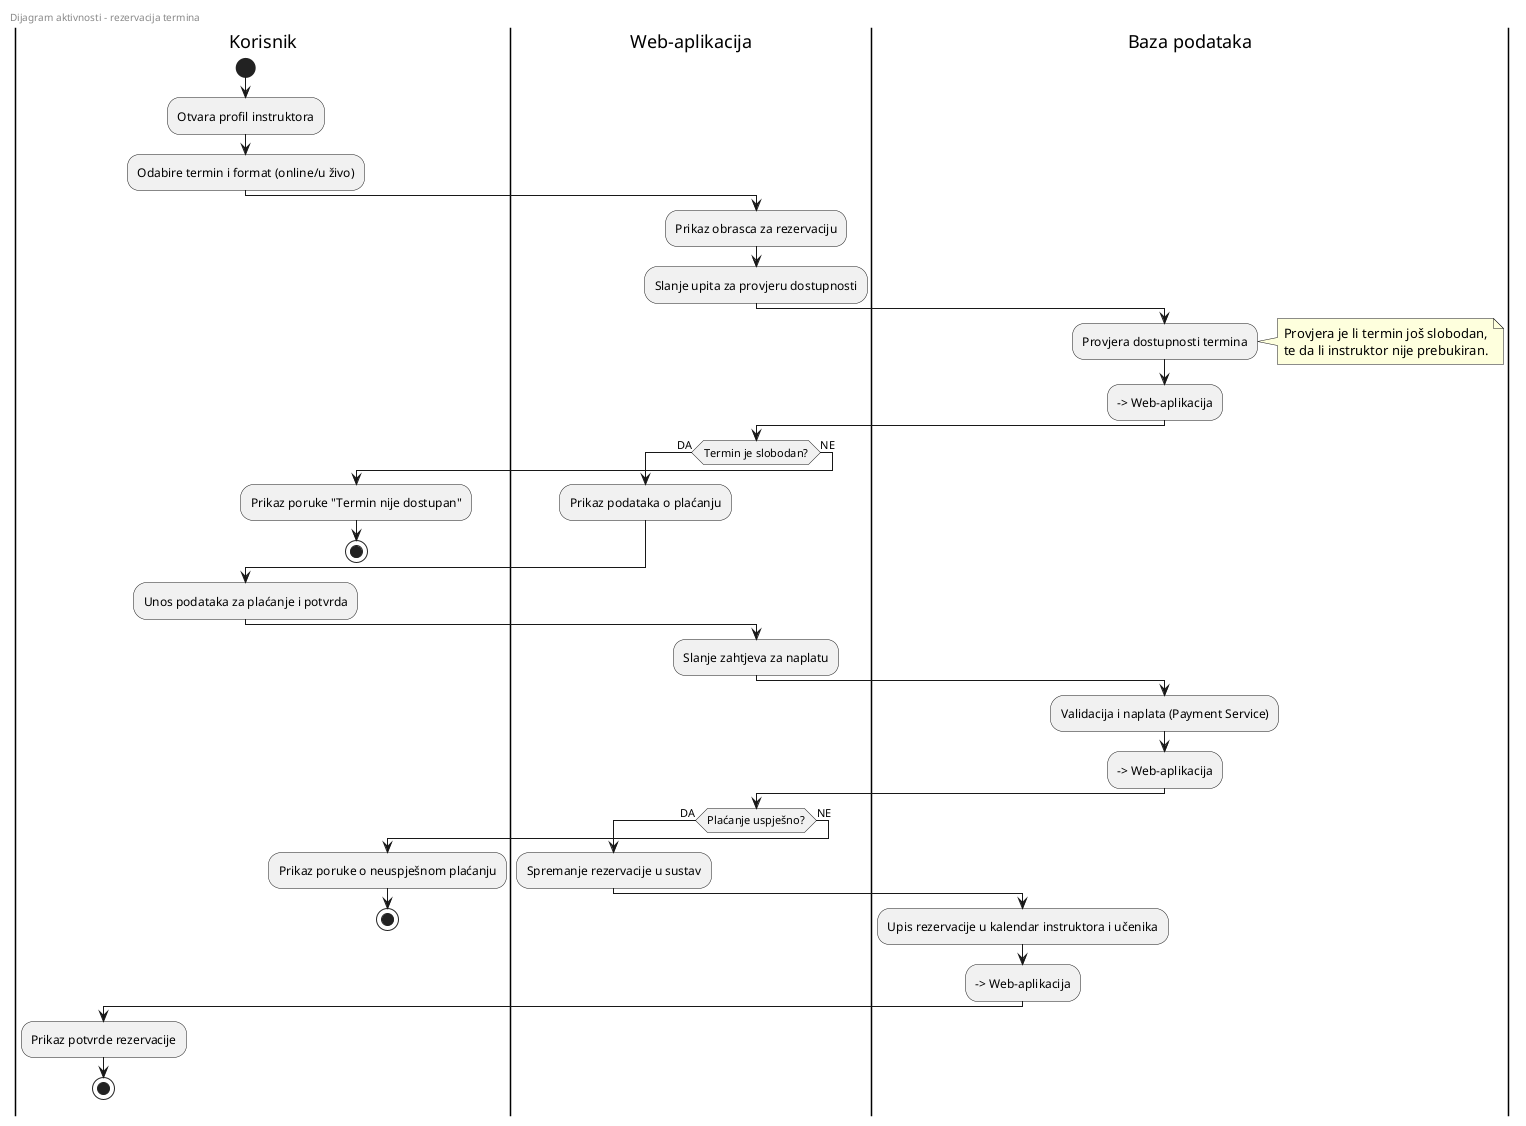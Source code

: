 @startuml dijagram_aktivnosti1

left header
Dijagram aktivnosti - rezervacija termina
end header  

|Korisnik|
start
:Otvara profil instruktora;
:Odabire termin i format (online/u živo);

|Web-aplikacija|
:Prikaz obrasca za rezervaciju;
:Slanje upita za provjeru dostupnosti;

|Baza podataka|
:Provjera dostupnosti termina;
note right
Provjera je li termin još slobodan,
te da li instruktor nije prebukiran.
end note
--> Web-aplikacija

|Web-aplikacija|
if (Termin je slobodan?) then (DA)
  :Prikaz podataka o plaćanju;
else (NE)
  |Korisnik|
  :Prikaz poruke "Termin nije dostupan";
  stop
endif

|Korisnik|
:Unos podataka za plaćanje i potvrda;

|Web-aplikacija|
:Slanje zahtjeva za naplatu;

|Baza podataka|
:Validacija i naplata (Payment Service);
--> Web-aplikacija

|Web-aplikacija|
if (Plaćanje uspješno?) then (DA)
  :Spremanje rezervacije u sustav;
  |Baza podataka|
  :Upis rezervacije u kalendar instruktora i učenika;
  --> Web-aplikacija
  |Korisnik|
  :Prikaz potvrde rezervacije;
  stop
else (NE)
  |Korisnik|
  :Prikaz poruke o neuspješnom plaćanju;
  stop
endif

@enduml

